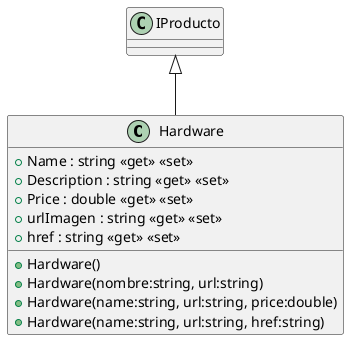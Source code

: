 @startuml
class Hardware {
    + Name : string <<get>> <<set>>
    + Description : string <<get>> <<set>>
    + Price : double <<get>> <<set>>
    + urlImagen : string <<get>> <<set>>
    + href : string <<get>> <<set>>
    + Hardware()
    + Hardware(nombre:string, url:string)
    + Hardware(name:string, url:string, price:double)
    + Hardware(name:string, url:string, href:string)
}
IProducto <|-- Hardware
@enduml
